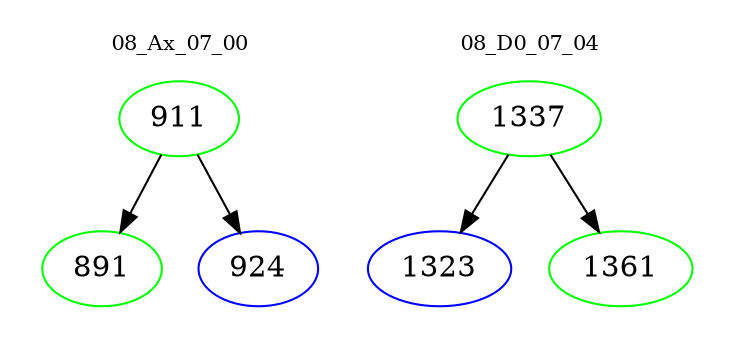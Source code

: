 digraph{
subgraph cluster_0 {
color = white
label = "08_Ax_07_00";
fontsize=10;
T0_911 [label="911", color="green"]
T0_911 -> T0_891 [color="black"]
T0_891 [label="891", color="green"]
T0_911 -> T0_924 [color="black"]
T0_924 [label="924", color="blue"]
}
subgraph cluster_1 {
color = white
label = "08_D0_07_04";
fontsize=10;
T1_1337 [label="1337", color="green"]
T1_1337 -> T1_1323 [color="black"]
T1_1323 [label="1323", color="blue"]
T1_1337 -> T1_1361 [color="black"]
T1_1361 [label="1361", color="green"]
}
}
